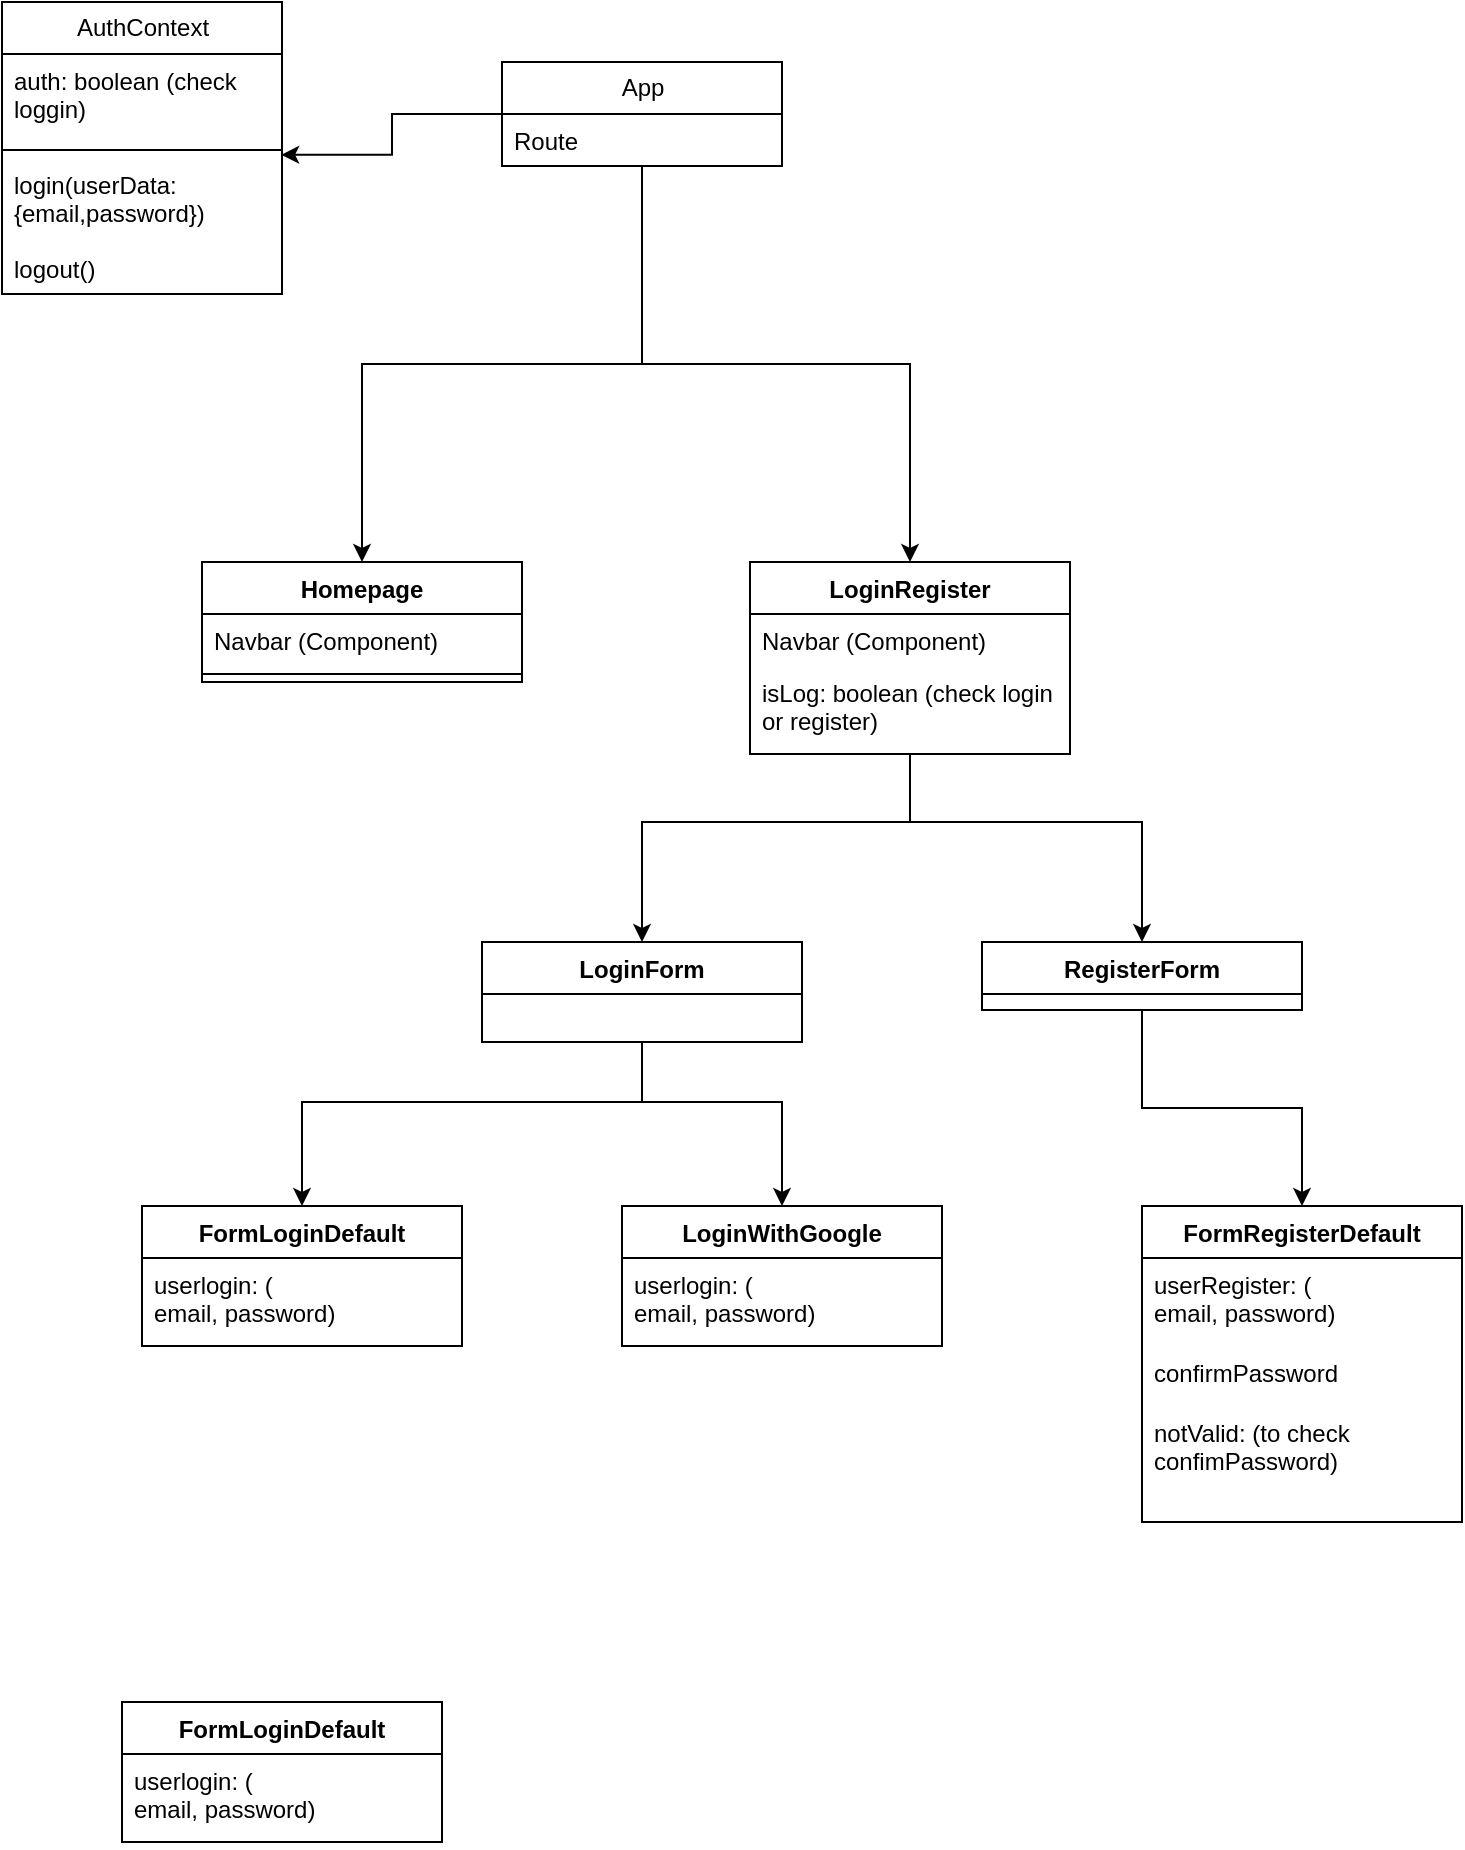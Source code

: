 <mxfile version="24.7.8">
  <diagram id="C5RBs43oDa-KdzZeNtuy" name="Page-1">
    <mxGraphModel dx="1276" dy="607" grid="1" gridSize="10" guides="1" tooltips="1" connect="1" arrows="1" fold="1" page="1" pageScale="1" pageWidth="827" pageHeight="1169" math="0" shadow="0">
      <root>
        <mxCell id="WIyWlLk6GJQsqaUBKTNV-0" />
        <mxCell id="WIyWlLk6GJQsqaUBKTNV-1" parent="WIyWlLk6GJQsqaUBKTNV-0" />
        <mxCell id="3haCxd4kNecn9llrBi_H-14" style="edgeStyle=orthogonalEdgeStyle;rounded=0;orthogonalLoop=1;jettySize=auto;html=1;entryX=0.5;entryY=0;entryDx=0;entryDy=0;" parent="WIyWlLk6GJQsqaUBKTNV-1" source="3haCxd4kNecn9llrBi_H-0" target="3haCxd4kNecn9llrBi_H-10" edge="1">
          <mxGeometry relative="1" as="geometry">
            <mxPoint x="260" y="310" as="targetPoint" />
          </mxGeometry>
        </mxCell>
        <mxCell id="3haCxd4kNecn9llrBi_H-20" style="edgeStyle=orthogonalEdgeStyle;rounded=0;orthogonalLoop=1;jettySize=auto;html=1;" parent="WIyWlLk6GJQsqaUBKTNV-1" source="3haCxd4kNecn9llrBi_H-0" target="3haCxd4kNecn9llrBi_H-16" edge="1">
          <mxGeometry relative="1" as="geometry" />
        </mxCell>
        <mxCell id="3haCxd4kNecn9llrBi_H-0" value="App" style="swimlane;fontStyle=0;childLayout=stackLayout;horizontal=1;startSize=26;fillColor=none;horizontalStack=0;resizeParent=1;resizeParentMax=0;resizeLast=0;collapsible=1;marginBottom=0;html=1;" parent="WIyWlLk6GJQsqaUBKTNV-1" vertex="1">
          <mxGeometry x="290" y="170" width="140" height="52" as="geometry" />
        </mxCell>
        <mxCell id="3haCxd4kNecn9llrBi_H-1" value="Route" style="text;strokeColor=none;fillColor=none;align=left;verticalAlign=top;spacingLeft=4;spacingRight=4;overflow=hidden;rotatable=0;points=[[0,0.5],[1,0.5]];portConstraint=eastwest;whiteSpace=wrap;html=1;" parent="3haCxd4kNecn9llrBi_H-0" vertex="1">
          <mxGeometry y="26" width="140" height="26" as="geometry" />
        </mxCell>
        <mxCell id="3haCxd4kNecn9llrBi_H-4" value="AuthContext" style="swimlane;fontStyle=0;childLayout=stackLayout;horizontal=1;startSize=26;fillColor=none;horizontalStack=0;resizeParent=1;resizeParentMax=0;resizeLast=0;collapsible=1;marginBottom=0;html=1;" parent="WIyWlLk6GJQsqaUBKTNV-1" vertex="1">
          <mxGeometry x="40" y="140" width="140" height="146" as="geometry" />
        </mxCell>
        <mxCell id="3haCxd4kNecn9llrBi_H-5" value="auth: boolean (check loggin)" style="text;strokeColor=none;fillColor=none;align=left;verticalAlign=top;spacingLeft=4;spacingRight=4;overflow=hidden;rotatable=0;points=[[0,0.5],[1,0.5]];portConstraint=eastwest;whiteSpace=wrap;html=1;" parent="3haCxd4kNecn9llrBi_H-4" vertex="1">
          <mxGeometry y="26" width="140" height="44" as="geometry" />
        </mxCell>
        <mxCell id="3haCxd4kNecn9llrBi_H-8" value="" style="line;strokeWidth=1;fillColor=none;align=left;verticalAlign=middle;spacingTop=-1;spacingLeft=3;spacingRight=3;rotatable=0;labelPosition=right;points=[];portConstraint=eastwest;strokeColor=inherit;" parent="3haCxd4kNecn9llrBi_H-4" vertex="1">
          <mxGeometry y="70" width="140" height="8" as="geometry" />
        </mxCell>
        <mxCell id="3haCxd4kNecn9llrBi_H-6" value="login(userData: {email,password})" style="text;strokeColor=none;fillColor=none;align=left;verticalAlign=top;spacingLeft=4;spacingRight=4;overflow=hidden;rotatable=0;points=[[0,0.5],[1,0.5]];portConstraint=eastwest;whiteSpace=wrap;html=1;" parent="3haCxd4kNecn9llrBi_H-4" vertex="1">
          <mxGeometry y="78" width="140" height="42" as="geometry" />
        </mxCell>
        <mxCell id="3haCxd4kNecn9llrBi_H-7" value="logout()" style="text;strokeColor=none;fillColor=none;align=left;verticalAlign=top;spacingLeft=4;spacingRight=4;overflow=hidden;rotatable=0;points=[[0,0.5],[1,0.5]];portConstraint=eastwest;whiteSpace=wrap;html=1;" parent="3haCxd4kNecn9llrBi_H-4" vertex="1">
          <mxGeometry y="120" width="140" height="26" as="geometry" />
        </mxCell>
        <mxCell id="3haCxd4kNecn9llrBi_H-9" style="edgeStyle=orthogonalEdgeStyle;rounded=0;orthogonalLoop=1;jettySize=auto;html=1;entryX=0.997;entryY=-0.038;entryDx=0;entryDy=0;entryPerimeter=0;" parent="WIyWlLk6GJQsqaUBKTNV-1" source="3haCxd4kNecn9llrBi_H-0" target="3haCxd4kNecn9llrBi_H-6" edge="1">
          <mxGeometry relative="1" as="geometry" />
        </mxCell>
        <mxCell id="3haCxd4kNecn9llrBi_H-25" style="edgeStyle=orthogonalEdgeStyle;rounded=0;orthogonalLoop=1;jettySize=auto;html=1;entryX=0.5;entryY=0;entryDx=0;entryDy=0;" parent="WIyWlLk6GJQsqaUBKTNV-1" source="3haCxd4kNecn9llrBi_H-10" target="3haCxd4kNecn9llrBi_H-21" edge="1">
          <mxGeometry relative="1" as="geometry">
            <Array as="points">
              <mxPoint x="494" y="550" />
              <mxPoint x="360" y="550" />
            </Array>
          </mxGeometry>
        </mxCell>
        <mxCell id="3haCxd4kNecn9llrBi_H-34" style="edgeStyle=orthogonalEdgeStyle;rounded=0;orthogonalLoop=1;jettySize=auto;html=1;" parent="WIyWlLk6GJQsqaUBKTNV-1" source="3haCxd4kNecn9llrBi_H-10" target="3haCxd4kNecn9llrBi_H-30" edge="1">
          <mxGeometry relative="1" as="geometry">
            <Array as="points">
              <mxPoint x="494" y="550" />
              <mxPoint x="610" y="550" />
            </Array>
          </mxGeometry>
        </mxCell>
        <mxCell id="3haCxd4kNecn9llrBi_H-10" value="LoginRegister" style="swimlane;fontStyle=1;align=center;verticalAlign=top;childLayout=stackLayout;horizontal=1;startSize=26;horizontalStack=0;resizeParent=1;resizeParentMax=0;resizeLast=0;collapsible=1;marginBottom=0;whiteSpace=wrap;html=1;" parent="WIyWlLk6GJQsqaUBKTNV-1" vertex="1">
          <mxGeometry x="414" y="420" width="160" height="96" as="geometry" />
        </mxCell>
        <mxCell id="3haCxd4kNecn9llrBi_H-46" value="Navbar (Component)" style="text;strokeColor=none;fillColor=none;align=left;verticalAlign=top;spacingLeft=4;spacingRight=4;overflow=hidden;rotatable=0;points=[[0,0.5],[1,0.5]];portConstraint=eastwest;whiteSpace=wrap;html=1;" parent="3haCxd4kNecn9llrBi_H-10" vertex="1">
          <mxGeometry y="26" width="160" height="26" as="geometry" />
        </mxCell>
        <mxCell id="3haCxd4kNecn9llrBi_H-11" value="isLog: boolean (check login or register)" style="text;strokeColor=none;fillColor=none;align=left;verticalAlign=top;spacingLeft=4;spacingRight=4;overflow=hidden;rotatable=0;points=[[0,0.5],[1,0.5]];portConstraint=eastwest;whiteSpace=wrap;html=1;" parent="3haCxd4kNecn9llrBi_H-10" vertex="1">
          <mxGeometry y="52" width="160" height="44" as="geometry" />
        </mxCell>
        <mxCell id="3haCxd4kNecn9llrBi_H-16" value="Homepage" style="swimlane;fontStyle=1;align=center;verticalAlign=top;childLayout=stackLayout;horizontal=1;startSize=26;horizontalStack=0;resizeParent=1;resizeParentMax=0;resizeLast=0;collapsible=1;marginBottom=0;whiteSpace=wrap;html=1;" parent="WIyWlLk6GJQsqaUBKTNV-1" vertex="1">
          <mxGeometry x="140" y="420" width="160" height="60" as="geometry" />
        </mxCell>
        <mxCell id="3haCxd4kNecn9llrBi_H-17" value="Navbar (Component)" style="text;strokeColor=none;fillColor=none;align=left;verticalAlign=top;spacingLeft=4;spacingRight=4;overflow=hidden;rotatable=0;points=[[0,0.5],[1,0.5]];portConstraint=eastwest;whiteSpace=wrap;html=1;" parent="3haCxd4kNecn9llrBi_H-16" vertex="1">
          <mxGeometry y="26" width="160" height="26" as="geometry" />
        </mxCell>
        <mxCell id="3haCxd4kNecn9llrBi_H-18" value="" style="line;strokeWidth=1;fillColor=none;align=left;verticalAlign=middle;spacingTop=-1;spacingLeft=3;spacingRight=3;rotatable=0;labelPosition=right;points=[];portConstraint=eastwest;strokeColor=inherit;" parent="3haCxd4kNecn9llrBi_H-16" vertex="1">
          <mxGeometry y="52" width="160" height="8" as="geometry" />
        </mxCell>
        <mxCell id="3haCxd4kNecn9llrBi_H-36" value="" style="edgeStyle=orthogonalEdgeStyle;rounded=0;orthogonalLoop=1;jettySize=auto;html=1;" parent="WIyWlLk6GJQsqaUBKTNV-1" source="3haCxd4kNecn9llrBi_H-21" target="3haCxd4kNecn9llrBi_H-35" edge="1">
          <mxGeometry relative="1" as="geometry">
            <Array as="points">
              <mxPoint x="360" y="690" />
              <mxPoint x="190" y="690" />
            </Array>
          </mxGeometry>
        </mxCell>
        <mxCell id="3haCxd4kNecn9llrBi_H-38" value="" style="edgeStyle=orthogonalEdgeStyle;rounded=0;orthogonalLoop=1;jettySize=auto;html=1;entryX=0.5;entryY=0;entryDx=0;entryDy=0;" parent="WIyWlLk6GJQsqaUBKTNV-1" source="3haCxd4kNecn9llrBi_H-21" target="3haCxd4kNecn9llrBi_H-37" edge="1">
          <mxGeometry relative="1" as="geometry">
            <Array as="points">
              <mxPoint x="360" y="690" />
              <mxPoint x="430" y="690" />
            </Array>
          </mxGeometry>
        </mxCell>
        <mxCell id="3haCxd4kNecn9llrBi_H-21" value="LoginForm" style="swimlane;fontStyle=1;align=center;verticalAlign=top;childLayout=stackLayout;horizontal=1;startSize=26;horizontalStack=0;resizeParent=1;resizeParentMax=0;resizeLast=0;collapsible=1;marginBottom=0;whiteSpace=wrap;html=1;" parent="WIyWlLk6GJQsqaUBKTNV-1" vertex="1">
          <mxGeometry x="280" y="610" width="160" height="50" as="geometry" />
        </mxCell>
        <mxCell id="3haCxd4kNecn9llrBi_H-43" style="edgeStyle=orthogonalEdgeStyle;rounded=0;orthogonalLoop=1;jettySize=auto;html=1;entryX=0.5;entryY=0;entryDx=0;entryDy=0;" parent="WIyWlLk6GJQsqaUBKTNV-1" source="3haCxd4kNecn9llrBi_H-30" target="3haCxd4kNecn9llrBi_H-41" edge="1">
          <mxGeometry relative="1" as="geometry" />
        </mxCell>
        <mxCell id="3haCxd4kNecn9llrBi_H-30" value="RegisterForm" style="swimlane;fontStyle=1;align=center;verticalAlign=top;childLayout=stackLayout;horizontal=1;startSize=26;horizontalStack=0;resizeParent=1;resizeParentMax=0;resizeLast=0;collapsible=1;marginBottom=0;whiteSpace=wrap;html=1;" parent="WIyWlLk6GJQsqaUBKTNV-1" vertex="1">
          <mxGeometry x="530" y="610" width="160" height="34" as="geometry" />
        </mxCell>
        <mxCell id="3haCxd4kNecn9llrBi_H-35" value="FormLoginDefault" style="swimlane;fontStyle=1;align=center;verticalAlign=top;childLayout=stackLayout;horizontal=1;startSize=26;horizontalStack=0;resizeParent=1;resizeParentMax=0;resizeLast=0;collapsible=1;marginBottom=0;whiteSpace=wrap;html=1;" parent="WIyWlLk6GJQsqaUBKTNV-1" vertex="1">
          <mxGeometry x="110" y="742" width="160" height="70" as="geometry" />
        </mxCell>
        <mxCell id="3haCxd4kNecn9llrBi_H-39" value="userlogin: (&lt;div&gt;email, password)&lt;/div&gt;" style="text;strokeColor=none;fillColor=none;align=left;verticalAlign=top;spacingLeft=4;spacingRight=4;overflow=hidden;rotatable=0;points=[[0,0.5],[1,0.5]];portConstraint=eastwest;whiteSpace=wrap;html=1;" parent="3haCxd4kNecn9llrBi_H-35" vertex="1">
          <mxGeometry y="26" width="160" height="44" as="geometry" />
        </mxCell>
        <mxCell id="3haCxd4kNecn9llrBi_H-37" value="LoginWithGoogle" style="swimlane;fontStyle=1;align=center;verticalAlign=top;childLayout=stackLayout;horizontal=1;startSize=26;horizontalStack=0;resizeParent=1;resizeParentMax=0;resizeLast=0;collapsible=1;marginBottom=0;whiteSpace=wrap;html=1;" parent="WIyWlLk6GJQsqaUBKTNV-1" vertex="1">
          <mxGeometry x="350" y="742" width="160" height="70" as="geometry" />
        </mxCell>
        <mxCell id="3haCxd4kNecn9llrBi_H-40" value="userlogin: (&lt;div&gt;email, password)&lt;/div&gt;" style="text;strokeColor=none;fillColor=none;align=left;verticalAlign=top;spacingLeft=4;spacingRight=4;overflow=hidden;rotatable=0;points=[[0,0.5],[1,0.5]];portConstraint=eastwest;whiteSpace=wrap;html=1;" parent="3haCxd4kNecn9llrBi_H-37" vertex="1">
          <mxGeometry y="26" width="160" height="44" as="geometry" />
        </mxCell>
        <mxCell id="3haCxd4kNecn9llrBi_H-41" value="FormRegisterDefault" style="swimlane;fontStyle=1;align=center;verticalAlign=top;childLayout=stackLayout;horizontal=1;startSize=26;horizontalStack=0;resizeParent=1;resizeParentMax=0;resizeLast=0;collapsible=1;marginBottom=0;whiteSpace=wrap;html=1;" parent="WIyWlLk6GJQsqaUBKTNV-1" vertex="1">
          <mxGeometry x="610" y="742" width="160" height="158" as="geometry" />
        </mxCell>
        <mxCell id="3haCxd4kNecn9llrBi_H-42" value="userRegister: (&lt;div&gt;email, password)&lt;/div&gt;" style="text;strokeColor=none;fillColor=none;align=left;verticalAlign=top;spacingLeft=4;spacingRight=4;overflow=hidden;rotatable=0;points=[[0,0.5],[1,0.5]];portConstraint=eastwest;whiteSpace=wrap;html=1;" parent="3haCxd4kNecn9llrBi_H-41" vertex="1">
          <mxGeometry y="26" width="160" height="44" as="geometry" />
        </mxCell>
        <mxCell id="3haCxd4kNecn9llrBi_H-44" value="confirmPassword" style="text;strokeColor=none;fillColor=none;align=left;verticalAlign=top;spacingLeft=4;spacingRight=4;overflow=hidden;rotatable=0;points=[[0,0.5],[1,0.5]];portConstraint=eastwest;whiteSpace=wrap;html=1;" parent="3haCxd4kNecn9llrBi_H-41" vertex="1">
          <mxGeometry y="70" width="160" height="30" as="geometry" />
        </mxCell>
        <mxCell id="3haCxd4kNecn9llrBi_H-45" value="notValid: (to check confimPassword)" style="text;strokeColor=none;fillColor=none;align=left;verticalAlign=top;spacingLeft=4;spacingRight=4;overflow=hidden;rotatable=0;points=[[0,0.5],[1,0.5]];portConstraint=eastwest;whiteSpace=wrap;html=1;" parent="3haCxd4kNecn9llrBi_H-41" vertex="1">
          <mxGeometry y="100" width="160" height="58" as="geometry" />
        </mxCell>
        <mxCell id="S1MKJS8Rr1sJMYs9irIJ-0" value="FormLoginDefault" style="swimlane;fontStyle=1;align=center;verticalAlign=top;childLayout=stackLayout;horizontal=1;startSize=26;horizontalStack=0;resizeParent=1;resizeParentMax=0;resizeLast=0;collapsible=1;marginBottom=0;whiteSpace=wrap;html=1;" vertex="1" parent="WIyWlLk6GJQsqaUBKTNV-1">
          <mxGeometry x="100" y="990" width="160" height="70" as="geometry" />
        </mxCell>
        <mxCell id="S1MKJS8Rr1sJMYs9irIJ-1" value="userlogin: (&lt;div&gt;email, password)&lt;/div&gt;" style="text;strokeColor=none;fillColor=none;align=left;verticalAlign=top;spacingLeft=4;spacingRight=4;overflow=hidden;rotatable=0;points=[[0,0.5],[1,0.5]];portConstraint=eastwest;whiteSpace=wrap;html=1;" vertex="1" parent="S1MKJS8Rr1sJMYs9irIJ-0">
          <mxGeometry y="26" width="160" height="44" as="geometry" />
        </mxCell>
      </root>
    </mxGraphModel>
  </diagram>
</mxfile>
